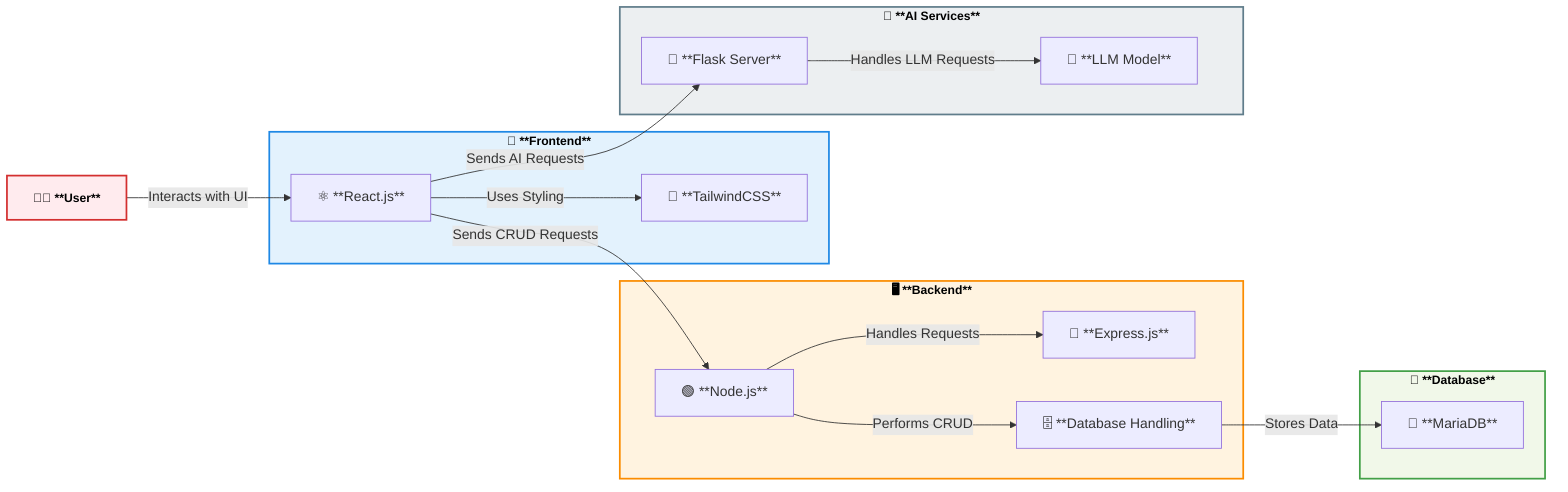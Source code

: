 graph LR;
    %% Dirección del flujo
    direction LR

    %% Definición de nodos
    U["🧑‍💻 **User**"] 
    subgraph Frontend ["🎨 **Frontend**"]
        React["⚛️ **React.js**"]
        Tailwind["🎨 **TailwindCSS**"]
    end

    subgraph Backend ["🖥️ **Backend**"]
        Node["🟢 **Node.js**"]
        Express["🚀 **Express.js**"]
        DBHandler["🗄️ **Database Handling**"]
    end

    subgraph AI_Services ["🤖 **AI Services**"]
        Flask["🐍 **Flask Server**"]
        LLM["🧠 **LLM Model**"]
    end

    subgraph Database ["💾 **Database**"]
        MariaDB["🐬 **MariaDB**"]
    end

    %% Conexiones
    U -->|Interacts with UI| React
    React -->|Uses Styling| Tailwind
    React -->|Sends CRUD Requests| Node
    React -->|Sends AI Requests| Flask

    Node -->|Handles Requests| Express
    Node -->|Performs CRUD| DBHandler
    DBHandler -->|Stores Data| MariaDB
    Flask -->|Handles LLM Requests| LLM

    %% Estilos
    classDef frontend fill:#E3F2FD,stroke:#1E88E5,stroke-width:2px,color:#000,font-weight:bold,font-size:14px;
    classDef backend fill:#FFF3E0,stroke:#FB8C00,stroke-width:2px,color:#000,font-weight:bold,font-size:14px;
    classDef database fill:#F1F8E9,stroke:#43A047,stroke-width:2px,color:#000,font-weight:bold,font-size:14px;
    classDef cloud fill:#ECEFF1,stroke:#607D8B,stroke-width:2px,color:#000,font-weight:bold,font-size:14px;
    classDef actor fill:#FFEBEE,stroke:#D32F2F,stroke-width:2px,color:#000,font-weight:bold,font-size:14px;

    class Frontend frontend;
    class Backend backend;
    class Database database;
    class AI_Services cloud;
    class U actor;